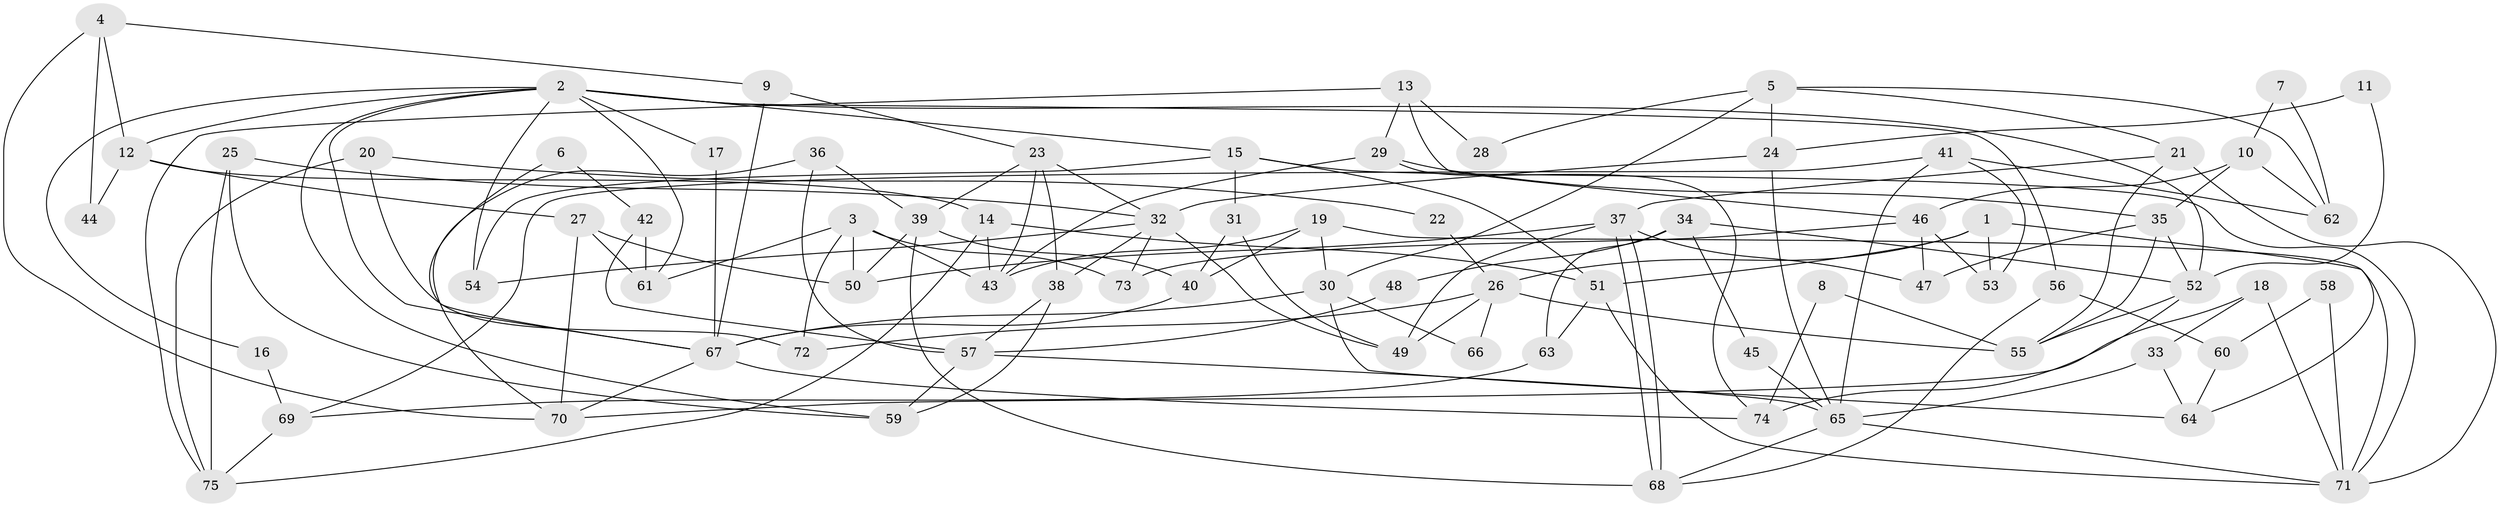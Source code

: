 // Generated by graph-tools (version 1.1) at 2025/51/03/09/25 04:51:04]
// undirected, 75 vertices, 150 edges
graph export_dot {
graph [start="1"]
  node [color=gray90,style=filled];
  1;
  2;
  3;
  4;
  5;
  6;
  7;
  8;
  9;
  10;
  11;
  12;
  13;
  14;
  15;
  16;
  17;
  18;
  19;
  20;
  21;
  22;
  23;
  24;
  25;
  26;
  27;
  28;
  29;
  30;
  31;
  32;
  33;
  34;
  35;
  36;
  37;
  38;
  39;
  40;
  41;
  42;
  43;
  44;
  45;
  46;
  47;
  48;
  49;
  50;
  51;
  52;
  53;
  54;
  55;
  56;
  57;
  58;
  59;
  60;
  61;
  62;
  63;
  64;
  65;
  66;
  67;
  68;
  69;
  70;
  71;
  72;
  73;
  74;
  75;
  1 -- 51;
  1 -- 26;
  1 -- 53;
  1 -- 64;
  2 -- 15;
  2 -- 61;
  2 -- 12;
  2 -- 16;
  2 -- 17;
  2 -- 52;
  2 -- 54;
  2 -- 56;
  2 -- 59;
  2 -- 67;
  3 -- 50;
  3 -- 73;
  3 -- 43;
  3 -- 61;
  3 -- 72;
  4 -- 12;
  4 -- 9;
  4 -- 44;
  4 -- 70;
  5 -- 21;
  5 -- 24;
  5 -- 28;
  5 -- 30;
  5 -- 62;
  6 -- 67;
  6 -- 42;
  7 -- 62;
  7 -- 10;
  8 -- 55;
  8 -- 74;
  9 -- 23;
  9 -- 67;
  10 -- 35;
  10 -- 46;
  10 -- 62;
  11 -- 24;
  11 -- 52;
  12 -- 14;
  12 -- 27;
  12 -- 44;
  13 -- 29;
  13 -- 46;
  13 -- 28;
  13 -- 75;
  14 -- 75;
  14 -- 43;
  14 -- 51;
  15 -- 51;
  15 -- 71;
  15 -- 31;
  15 -- 54;
  16 -- 69;
  17 -- 67;
  18 -- 33;
  18 -- 70;
  18 -- 71;
  19 -- 43;
  19 -- 40;
  19 -- 30;
  19 -- 71;
  20 -- 75;
  20 -- 72;
  20 -- 22;
  21 -- 37;
  21 -- 71;
  21 -- 55;
  22 -- 26;
  23 -- 32;
  23 -- 38;
  23 -- 39;
  23 -- 43;
  24 -- 32;
  24 -- 65;
  25 -- 32;
  25 -- 59;
  25 -- 75;
  26 -- 55;
  26 -- 49;
  26 -- 66;
  26 -- 72;
  27 -- 70;
  27 -- 50;
  27 -- 61;
  29 -- 74;
  29 -- 43;
  29 -- 35;
  30 -- 64;
  30 -- 66;
  30 -- 67;
  31 -- 40;
  31 -- 49;
  32 -- 49;
  32 -- 54;
  32 -- 38;
  32 -- 73;
  33 -- 64;
  33 -- 65;
  34 -- 63;
  34 -- 52;
  34 -- 45;
  34 -- 48;
  35 -- 55;
  35 -- 47;
  35 -- 52;
  36 -- 70;
  36 -- 57;
  36 -- 39;
  37 -- 50;
  37 -- 68;
  37 -- 68;
  37 -- 47;
  37 -- 49;
  38 -- 59;
  38 -- 57;
  39 -- 40;
  39 -- 50;
  39 -- 68;
  40 -- 67;
  41 -- 62;
  41 -- 65;
  41 -- 53;
  41 -- 69;
  42 -- 61;
  42 -- 57;
  45 -- 65;
  46 -- 47;
  46 -- 53;
  46 -- 73;
  48 -- 57;
  51 -- 71;
  51 -- 63;
  52 -- 55;
  52 -- 74;
  56 -- 68;
  56 -- 60;
  57 -- 65;
  57 -- 59;
  58 -- 60;
  58 -- 71;
  60 -- 64;
  63 -- 69;
  65 -- 71;
  65 -- 68;
  67 -- 70;
  67 -- 74;
  69 -- 75;
}
